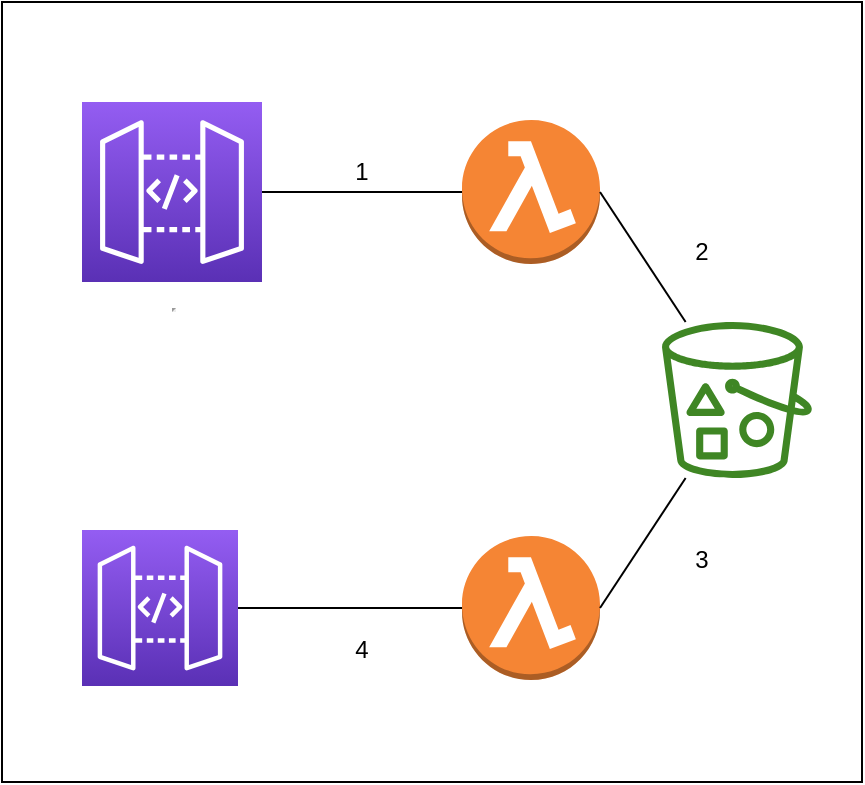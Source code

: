 <mxfile version="17.4.2" type="device"><diagram id="3cgAdnH8KQhlUOhQ8JQD" name="Pagina-1"><mxGraphModel dx="1018" dy="695" grid="1" gridSize="10" guides="1" tooltips="1" connect="1" arrows="1" fold="1" page="1" pageScale="1" pageWidth="827" pageHeight="1169" math="0" shadow="0"><root><mxCell id="0"/><mxCell id="1" parent="0"/><mxCell id="czHp6bp3tJZTq1USXtb4-1" value="" style="rounded=0;whiteSpace=wrap;html=1;" parent="1" vertex="1"><mxGeometry x="140" y="160" width="430" height="390" as="geometry"/></mxCell><mxCell id="kJO6L7QoxBKm9BNilJbV-1" value="" style="sketch=0;outlineConnect=0;fontColor=#232F3E;gradientColor=none;fillColor=#3F8624;strokeColor=none;dashed=0;verticalLabelPosition=bottom;verticalAlign=top;align=center;html=1;fontSize=12;fontStyle=0;aspect=fixed;pointerEvents=1;shape=mxgraph.aws4.bucket_with_objects;" parent="1" vertex="1"><mxGeometry x="470" y="320" width="75" height="78" as="geometry"/></mxCell><mxCell id="kJO6L7QoxBKm9BNilJbV-2" value="" style="outlineConnect=0;dashed=0;verticalLabelPosition=bottom;verticalAlign=top;align=center;html=1;shape=mxgraph.aws3.lambda_function;fillColor=#F58534;gradientColor=none;" parent="1" vertex="1"><mxGeometry x="370" y="219" width="69" height="72" as="geometry"/></mxCell><mxCell id="kJO6L7QoxBKm9BNilJbV-4" value="" style="outlineConnect=0;dashed=0;verticalLabelPosition=bottom;verticalAlign=top;align=center;html=1;shape=mxgraph.aws3.lambda_function;fillColor=#F58534;gradientColor=none;" parent="1" vertex="1"><mxGeometry x="370" y="427" width="69" height="72" as="geometry"/></mxCell><mxCell id="kJO6L7QoxBKm9BNilJbV-5" value="&lt;hr&gt;" style="sketch=0;points=[[0,0,0],[0.25,0,0],[0.5,0,0],[0.75,0,0],[1,0,0],[0,1,0],[0.25,1,0],[0.5,1,0],[0.75,1,0],[1,1,0],[0,0.25,0],[0,0.5,0],[0,0.75,0],[1,0.25,0],[1,0.5,0],[1,0.75,0]];outlineConnect=0;fontColor=#232F3E;gradientColor=#945DF2;gradientDirection=north;fillColor=#5A30B5;strokeColor=#ffffff;dashed=0;verticalLabelPosition=bottom;verticalAlign=top;align=center;html=1;fontSize=12;fontStyle=0;aspect=fixed;shape=mxgraph.aws4.resourceIcon;resIcon=mxgraph.aws4.api_gateway;" parent="1" vertex="1"><mxGeometry x="180" y="210" width="90" height="90" as="geometry"/></mxCell><mxCell id="kJO6L7QoxBKm9BNilJbV-6" value="" style="sketch=0;points=[[0,0,0],[0.25,0,0],[0.5,0,0],[0.75,0,0],[1,0,0],[0,1,0],[0.25,1,0],[0.5,1,0],[0.75,1,0],[1,1,0],[0,0.25,0],[0,0.5,0],[0,0.75,0],[1,0.25,0],[1,0.5,0],[1,0.75,0]];outlineConnect=0;fontColor=#232F3E;gradientColor=#945DF2;gradientDirection=north;fillColor=#5A30B5;strokeColor=#ffffff;dashed=0;verticalLabelPosition=bottom;verticalAlign=top;align=center;html=1;fontSize=12;fontStyle=0;aspect=fixed;shape=mxgraph.aws4.resourceIcon;resIcon=mxgraph.aws4.api_gateway;" parent="1" vertex="1"><mxGeometry x="180" y="424" width="78" height="78" as="geometry"/></mxCell><mxCell id="kJO6L7QoxBKm9BNilJbV-7" value="" style="endArrow=none;html=1;rounded=0;exitX=1;exitY=0.5;exitDx=0;exitDy=0;exitPerimeter=0;entryX=0;entryY=0.5;entryDx=0;entryDy=0;entryPerimeter=0;" parent="1" source="kJO6L7QoxBKm9BNilJbV-5" target="kJO6L7QoxBKm9BNilJbV-2" edge="1"><mxGeometry width="50" height="50" relative="1" as="geometry"><mxPoint x="390" y="420" as="sourcePoint"/><mxPoint x="440" y="370" as="targetPoint"/></mxGeometry></mxCell><mxCell id="kJO6L7QoxBKm9BNilJbV-8" value="" style="endArrow=none;html=1;rounded=0;exitX=1;exitY=0.5;exitDx=0;exitDy=0;exitPerimeter=0;" parent="1" source="kJO6L7QoxBKm9BNilJbV-6" target="kJO6L7QoxBKm9BNilJbV-4" edge="1"><mxGeometry width="50" height="50" relative="1" as="geometry"><mxPoint x="390" y="420" as="sourcePoint"/><mxPoint x="440" y="370" as="targetPoint"/></mxGeometry></mxCell><mxCell id="kJO6L7QoxBKm9BNilJbV-9" value="" style="endArrow=none;html=1;rounded=0;exitX=1;exitY=0.5;exitDx=0;exitDy=0;exitPerimeter=0;" parent="1" source="kJO6L7QoxBKm9BNilJbV-4" target="kJO6L7QoxBKm9BNilJbV-1" edge="1"><mxGeometry width="50" height="50" relative="1" as="geometry"><mxPoint x="390" y="420" as="sourcePoint"/><mxPoint x="440" y="370" as="targetPoint"/></mxGeometry></mxCell><mxCell id="kJO6L7QoxBKm9BNilJbV-10" value="" style="endArrow=none;html=1;rounded=0;entryX=1;entryY=0.5;entryDx=0;entryDy=0;entryPerimeter=0;" parent="1" source="kJO6L7QoxBKm9BNilJbV-1" target="kJO6L7QoxBKm9BNilJbV-2" edge="1"><mxGeometry width="50" height="50" relative="1" as="geometry"><mxPoint x="390" y="420" as="sourcePoint"/><mxPoint x="440" y="370" as="targetPoint"/></mxGeometry></mxCell><mxCell id="YN1a2w630vCArwm4e1VK-2" value="4" style="text;html=1;strokeColor=none;fillColor=none;align=center;verticalAlign=middle;whiteSpace=wrap;rounded=0;" vertex="1" parent="1"><mxGeometry x="290" y="469" width="60" height="30" as="geometry"/></mxCell><mxCell id="YN1a2w630vCArwm4e1VK-3" value="3" style="text;html=1;strokeColor=none;fillColor=none;align=center;verticalAlign=middle;whiteSpace=wrap;rounded=0;" vertex="1" parent="1"><mxGeometry x="460" y="424" width="60" height="30" as="geometry"/></mxCell><mxCell id="YN1a2w630vCArwm4e1VK-4" value="2" style="text;html=1;strokeColor=none;fillColor=none;align=center;verticalAlign=middle;whiteSpace=wrap;rounded=0;" vertex="1" parent="1"><mxGeometry x="460" y="270" width="60" height="30" as="geometry"/></mxCell><mxCell id="YN1a2w630vCArwm4e1VK-5" value="1" style="text;html=1;strokeColor=none;fillColor=none;align=center;verticalAlign=middle;whiteSpace=wrap;rounded=0;" vertex="1" parent="1"><mxGeometry x="290" y="230" width="60" height="30" as="geometry"/></mxCell></root></mxGraphModel></diagram></mxfile>